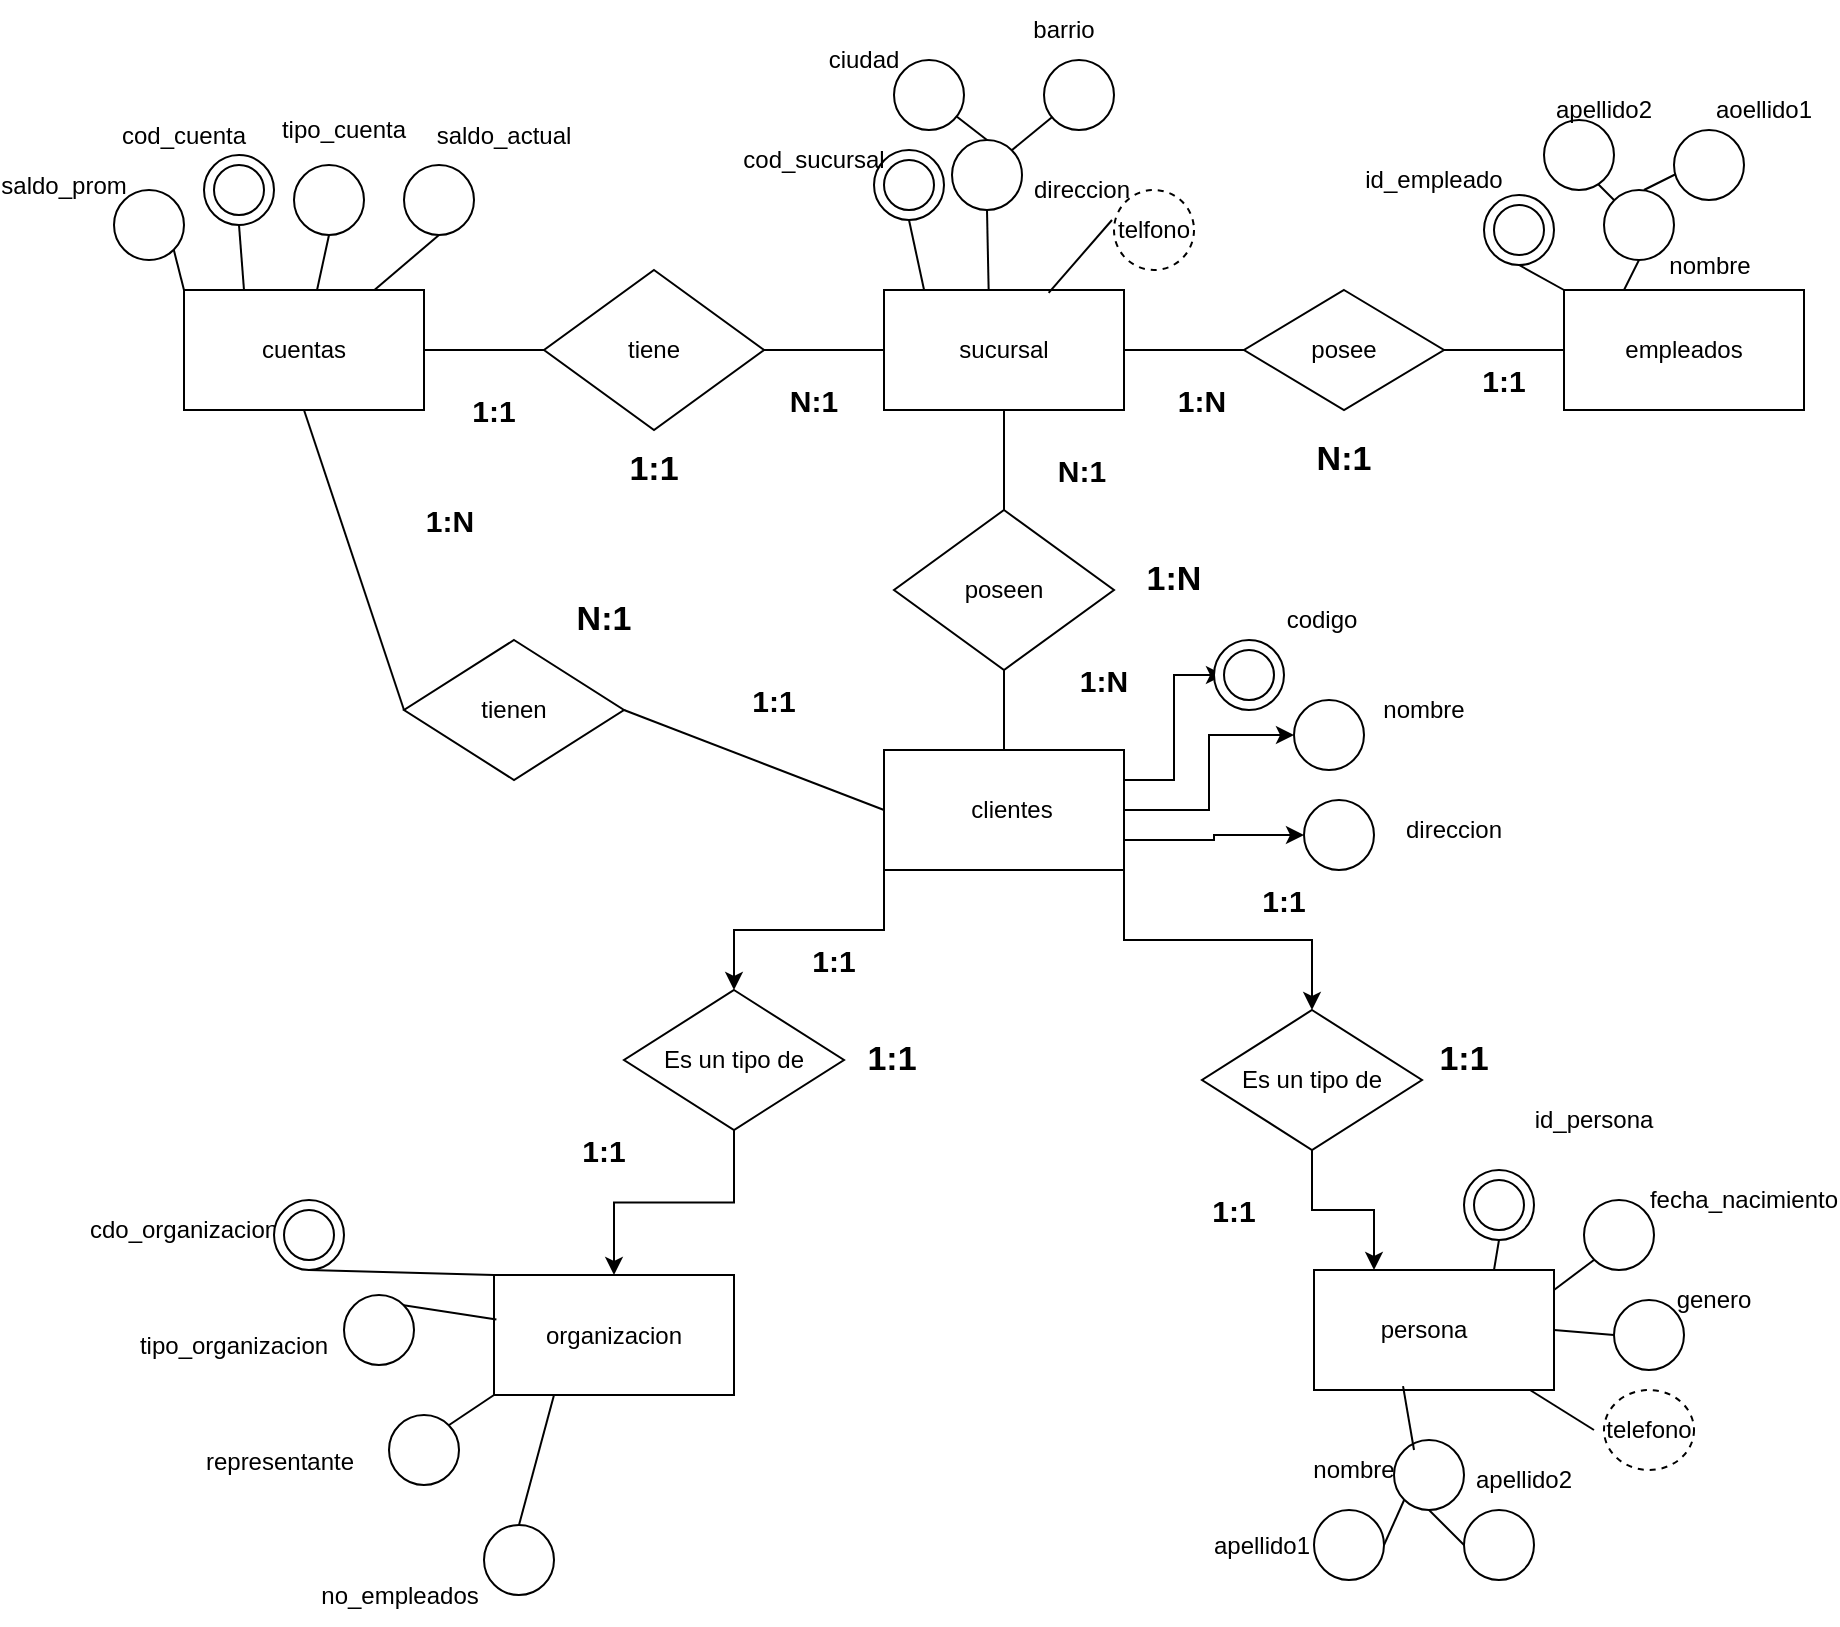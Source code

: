 <mxfile version="21.3.7" type="device">
  <diagram name="Página-1" id="NR1rZDB-7bf1Q54o397R">
    <mxGraphModel dx="1691" dy="516" grid="1" gridSize="10" guides="1" tooltips="1" connect="1" arrows="1" fold="1" page="1" pageScale="1" pageWidth="827" pageHeight="1169" math="0" shadow="0">
      <root>
        <mxCell id="0" />
        <mxCell id="1" parent="0" />
        <mxCell id="ePUKKIlos7CeBzxT_76X-1" value="" style="rounded=0;whiteSpace=wrap;html=1;" parent="1" vertex="1">
          <mxGeometry x="350" y="280" width="120" height="60" as="geometry" />
        </mxCell>
        <mxCell id="ePUKKIlos7CeBzxT_76X-2" value="sucursal" style="text;html=1;strokeColor=none;fillColor=none;align=center;verticalAlign=middle;whiteSpace=wrap;rounded=0;" parent="1" vertex="1">
          <mxGeometry x="380" y="295" width="60" height="30" as="geometry" />
        </mxCell>
        <mxCell id="ePUKKIlos7CeBzxT_76X-3" value="" style="endArrow=none;html=1;rounded=0;entryX=0;entryY=0.5;entryDx=0;entryDy=0;" parent="1" target="ePUKKIlos7CeBzxT_76X-1" edge="1">
          <mxGeometry width="50" height="50" relative="1" as="geometry">
            <mxPoint x="290" y="310" as="sourcePoint" />
            <mxPoint x="260" y="320" as="targetPoint" />
          </mxGeometry>
        </mxCell>
        <mxCell id="ePUKKIlos7CeBzxT_76X-4" value="" style="rhombus;whiteSpace=wrap;html=1;" parent="1" vertex="1">
          <mxGeometry x="180" y="270" width="110" height="80" as="geometry" />
        </mxCell>
        <mxCell id="ePUKKIlos7CeBzxT_76X-5" value="tiene" style="text;html=1;strokeColor=none;fillColor=none;align=center;verticalAlign=middle;whiteSpace=wrap;rounded=0;" parent="1" vertex="1">
          <mxGeometry x="205" y="295" width="60" height="30" as="geometry" />
        </mxCell>
        <mxCell id="ePUKKIlos7CeBzxT_76X-6" value="" style="rounded=0;whiteSpace=wrap;html=1;" parent="1" vertex="1">
          <mxGeometry y="280" width="120" height="60" as="geometry" />
        </mxCell>
        <mxCell id="ePUKKIlos7CeBzxT_76X-7" value="" style="endArrow=none;html=1;rounded=0;entryX=0;entryY=0.5;entryDx=0;entryDy=0;exitX=1;exitY=0.5;exitDx=0;exitDy=0;" parent="1" source="ePUKKIlos7CeBzxT_76X-6" target="ePUKKIlos7CeBzxT_76X-4" edge="1">
          <mxGeometry width="50" height="50" relative="1" as="geometry">
            <mxPoint x="100" y="390" as="sourcePoint" />
            <mxPoint x="150" y="340" as="targetPoint" />
          </mxGeometry>
        </mxCell>
        <mxCell id="ePUKKIlos7CeBzxT_76X-8" value="cuentas" style="text;html=1;strokeColor=none;fillColor=none;align=center;verticalAlign=middle;whiteSpace=wrap;rounded=0;" parent="1" vertex="1">
          <mxGeometry x="30" y="295" width="60" height="30" as="geometry" />
        </mxCell>
        <mxCell id="ePUKKIlos7CeBzxT_76X-9" value="" style="rhombus;whiteSpace=wrap;html=1;" parent="1" vertex="1">
          <mxGeometry x="355" y="390" width="110" height="80" as="geometry" />
        </mxCell>
        <mxCell id="ePUKKIlos7CeBzxT_76X-10" value="" style="endArrow=none;html=1;rounded=0;entryX=0.5;entryY=1;entryDx=0;entryDy=0;exitX=0.5;exitY=0;exitDx=0;exitDy=0;" parent="1" source="ePUKKIlos7CeBzxT_76X-9" target="ePUKKIlos7CeBzxT_76X-1" edge="1">
          <mxGeometry width="50" height="50" relative="1" as="geometry">
            <mxPoint x="340" y="390" as="sourcePoint" />
            <mxPoint x="390" y="340" as="targetPoint" />
          </mxGeometry>
        </mxCell>
        <mxCell id="ePUKKIlos7CeBzxT_76X-11" value="poseen" style="text;html=1;strokeColor=none;fillColor=none;align=center;verticalAlign=middle;whiteSpace=wrap;rounded=0;" parent="1" vertex="1">
          <mxGeometry x="380" y="415" width="60" height="30" as="geometry" />
        </mxCell>
        <mxCell id="EuYAEBxzVTuNkRSNkGho-7" style="edgeStyle=orthogonalEdgeStyle;rounded=0;orthogonalLoop=1;jettySize=auto;html=1;exitX=0;exitY=1;exitDx=0;exitDy=0;entryX=0.5;entryY=0;entryDx=0;entryDy=0;" parent="1" source="ePUKKIlos7CeBzxT_76X-12" target="EuYAEBxzVTuNkRSNkGho-5" edge="1">
          <mxGeometry relative="1" as="geometry" />
        </mxCell>
        <mxCell id="EuYAEBxzVTuNkRSNkGho-9" style="edgeStyle=orthogonalEdgeStyle;rounded=0;orthogonalLoop=1;jettySize=auto;html=1;exitX=1;exitY=1;exitDx=0;exitDy=0;entryX=0.5;entryY=0;entryDx=0;entryDy=0;" parent="1" source="ePUKKIlos7CeBzxT_76X-12" target="EuYAEBxzVTuNkRSNkGho-6" edge="1">
          <mxGeometry relative="1" as="geometry" />
        </mxCell>
        <mxCell id="SXNju1WcCi8cXojnjtUj-8" style="edgeStyle=orthogonalEdgeStyle;rounded=0;orthogonalLoop=1;jettySize=auto;html=1;exitX=1;exitY=0.25;exitDx=0;exitDy=0;entryX=0;entryY=0.5;entryDx=0;entryDy=0;" parent="1" source="ePUKKIlos7CeBzxT_76X-12" target="SXNju1WcCi8cXojnjtUj-2" edge="1">
          <mxGeometry relative="1" as="geometry" />
        </mxCell>
        <mxCell id="SXNju1WcCi8cXojnjtUj-9" style="edgeStyle=orthogonalEdgeStyle;rounded=0;orthogonalLoop=1;jettySize=auto;html=1;exitX=1;exitY=0.5;exitDx=0;exitDy=0;entryX=0;entryY=0.5;entryDx=0;entryDy=0;" parent="1" source="ePUKKIlos7CeBzxT_76X-12" target="SXNju1WcCi8cXojnjtUj-3" edge="1">
          <mxGeometry relative="1" as="geometry" />
        </mxCell>
        <mxCell id="SXNju1WcCi8cXojnjtUj-10" style="edgeStyle=orthogonalEdgeStyle;rounded=0;orthogonalLoop=1;jettySize=auto;html=1;exitX=1;exitY=0.75;exitDx=0;exitDy=0;entryX=0;entryY=0.5;entryDx=0;entryDy=0;" parent="1" source="ePUKKIlos7CeBzxT_76X-12" target="SXNju1WcCi8cXojnjtUj-4" edge="1">
          <mxGeometry relative="1" as="geometry" />
        </mxCell>
        <mxCell id="ePUKKIlos7CeBzxT_76X-12" value="" style="rounded=0;whiteSpace=wrap;html=1;" parent="1" vertex="1">
          <mxGeometry x="350" y="510" width="120" height="60" as="geometry" />
        </mxCell>
        <mxCell id="ePUKKIlos7CeBzxT_76X-13" value="" style="endArrow=none;html=1;rounded=0;entryX=0.5;entryY=1;entryDx=0;entryDy=0;exitX=0.5;exitY=0;exitDx=0;exitDy=0;" parent="1" source="ePUKKIlos7CeBzxT_76X-12" target="ePUKKIlos7CeBzxT_76X-9" edge="1">
          <mxGeometry width="50" height="50" relative="1" as="geometry">
            <mxPoint x="340" y="500" as="sourcePoint" />
            <mxPoint x="390" y="450" as="targetPoint" />
          </mxGeometry>
        </mxCell>
        <mxCell id="ePUKKIlos7CeBzxT_76X-14" value="clientes" style="text;html=1;strokeColor=none;fillColor=none;align=center;verticalAlign=middle;whiteSpace=wrap;rounded=0;" parent="1" vertex="1">
          <mxGeometry x="384" y="525" width="60" height="30" as="geometry" />
        </mxCell>
        <mxCell id="ePUKKIlos7CeBzxT_76X-19" value="" style="rounded=0;whiteSpace=wrap;html=1;" parent="1" vertex="1">
          <mxGeometry x="155" y="772.5" width="120" height="60" as="geometry" />
        </mxCell>
        <mxCell id="ePUKKIlos7CeBzxT_76X-20" value="organizacion" style="text;html=1;strokeColor=none;fillColor=none;align=center;verticalAlign=middle;whiteSpace=wrap;rounded=0;" parent="1" vertex="1">
          <mxGeometry x="185" y="787.5" width="60" height="30" as="geometry" />
        </mxCell>
        <mxCell id="ePUKKIlos7CeBzxT_76X-23" value="" style="rhombus;whiteSpace=wrap;html=1;" parent="1" vertex="1">
          <mxGeometry x="530" y="280" width="100" height="60" as="geometry" />
        </mxCell>
        <mxCell id="ePUKKIlos7CeBzxT_76X-24" value="" style="endArrow=none;html=1;rounded=0;entryX=0;entryY=0.5;entryDx=0;entryDy=0;exitX=1;exitY=0.5;exitDx=0;exitDy=0;" parent="1" source="ePUKKIlos7CeBzxT_76X-1" target="ePUKKIlos7CeBzxT_76X-23" edge="1">
          <mxGeometry width="50" height="50" relative="1" as="geometry">
            <mxPoint x="420" y="370" as="sourcePoint" />
            <mxPoint x="470" y="320" as="targetPoint" />
          </mxGeometry>
        </mxCell>
        <mxCell id="ePUKKIlos7CeBzxT_76X-25" value="posee" style="text;html=1;strokeColor=none;fillColor=none;align=center;verticalAlign=middle;whiteSpace=wrap;rounded=0;" parent="1" vertex="1">
          <mxGeometry x="550" y="295" width="60" height="30" as="geometry" />
        </mxCell>
        <mxCell id="ePUKKIlos7CeBzxT_76X-26" value="" style="rounded=0;whiteSpace=wrap;html=1;" parent="1" vertex="1">
          <mxGeometry x="690" y="280" width="120" height="60" as="geometry" />
        </mxCell>
        <mxCell id="ePUKKIlos7CeBzxT_76X-27" value="" style="endArrow=none;html=1;rounded=0;entryX=0;entryY=0.5;entryDx=0;entryDy=0;exitX=1;exitY=0.5;exitDx=0;exitDy=0;" parent="1" source="ePUKKIlos7CeBzxT_76X-23" target="ePUKKIlos7CeBzxT_76X-26" edge="1">
          <mxGeometry width="50" height="50" relative="1" as="geometry">
            <mxPoint x="610" y="360" as="sourcePoint" />
            <mxPoint x="660" y="310" as="targetPoint" />
          </mxGeometry>
        </mxCell>
        <mxCell id="ePUKKIlos7CeBzxT_76X-28" value="empleados" style="text;html=1;strokeColor=none;fillColor=none;align=center;verticalAlign=middle;whiteSpace=wrap;rounded=0;" parent="1" vertex="1">
          <mxGeometry x="720" y="295" width="60" height="30" as="geometry" />
        </mxCell>
        <mxCell id="ePUKKIlos7CeBzxT_76X-29" value="" style="ellipse;whiteSpace=wrap;html=1;aspect=fixed;" parent="1" vertex="1">
          <mxGeometry x="345" y="210" width="35" height="35" as="geometry" />
        </mxCell>
        <mxCell id="ePUKKIlos7CeBzxT_76X-30" value="" style="ellipse;whiteSpace=wrap;html=1;aspect=fixed;" parent="1" vertex="1">
          <mxGeometry x="350" y="215" width="25" height="25" as="geometry" />
        </mxCell>
        <mxCell id="ePUKKIlos7CeBzxT_76X-31" value="" style="endArrow=none;html=1;rounded=0;entryX=0.5;entryY=1;entryDx=0;entryDy=0;exitX=0.167;exitY=0;exitDx=0;exitDy=0;exitPerimeter=0;" parent="1" source="ePUKKIlos7CeBzxT_76X-1" target="ePUKKIlos7CeBzxT_76X-29" edge="1">
          <mxGeometry width="50" height="50" relative="1" as="geometry">
            <mxPoint x="350" y="310" as="sourcePoint" />
            <mxPoint x="400" y="260" as="targetPoint" />
          </mxGeometry>
        </mxCell>
        <mxCell id="ePUKKIlos7CeBzxT_76X-34" value="cod_sucursal" style="text;html=1;strokeColor=none;fillColor=none;align=center;verticalAlign=middle;whiteSpace=wrap;rounded=0;" parent="1" vertex="1">
          <mxGeometry x="285" y="200" width="60" height="30" as="geometry" />
        </mxCell>
        <mxCell id="ePUKKIlos7CeBzxT_76X-39" value="" style="rounded=0;whiteSpace=wrap;html=1;" parent="1" vertex="1">
          <mxGeometry x="565" y="770" width="120" height="60" as="geometry" />
        </mxCell>
        <mxCell id="ePUKKIlos7CeBzxT_76X-42" value="persona" style="text;html=1;strokeColor=none;fillColor=none;align=center;verticalAlign=middle;whiteSpace=wrap;rounded=0;" parent="1" vertex="1">
          <mxGeometry x="590" y="785" width="60" height="30" as="geometry" />
        </mxCell>
        <mxCell id="ePUKKIlos7CeBzxT_76X-43" value="" style="rhombus;whiteSpace=wrap;html=1;" parent="1" vertex="1">
          <mxGeometry x="110" y="455" width="110" height="70" as="geometry" />
        </mxCell>
        <mxCell id="ePUKKIlos7CeBzxT_76X-44" value="" style="endArrow=none;html=1;rounded=0;entryX=0;entryY=0.5;entryDx=0;entryDy=0;exitX=1;exitY=0.5;exitDx=0;exitDy=0;" parent="1" source="ePUKKIlos7CeBzxT_76X-43" target="ePUKKIlos7CeBzxT_76X-12" edge="1">
          <mxGeometry width="50" height="50" relative="1" as="geometry">
            <mxPoint x="240" y="590" as="sourcePoint" />
            <mxPoint x="290" y="540" as="targetPoint" />
          </mxGeometry>
        </mxCell>
        <mxCell id="ePUKKIlos7CeBzxT_76X-45" value="" style="endArrow=none;html=1;rounded=0;entryX=0.5;entryY=1;entryDx=0;entryDy=0;exitX=0;exitY=0.5;exitDx=0;exitDy=0;" parent="1" source="ePUKKIlos7CeBzxT_76X-43" target="ePUKKIlos7CeBzxT_76X-6" edge="1">
          <mxGeometry width="50" height="50" relative="1" as="geometry">
            <mxPoint x="20" y="450" as="sourcePoint" />
            <mxPoint x="70" y="400" as="targetPoint" />
          </mxGeometry>
        </mxCell>
        <mxCell id="ePUKKIlos7CeBzxT_76X-46" value="tienen" style="text;html=1;strokeColor=none;fillColor=none;align=center;verticalAlign=middle;whiteSpace=wrap;rounded=0;" parent="1" vertex="1">
          <mxGeometry x="135" y="475" width="60" height="30" as="geometry" />
        </mxCell>
        <mxCell id="ePUKKIlos7CeBzxT_76X-50" value="" style="ellipse;whiteSpace=wrap;html=1;aspect=fixed;" parent="1" vertex="1">
          <mxGeometry x="384" y="205" width="35" height="35" as="geometry" />
        </mxCell>
        <mxCell id="E7y9Kq0oSd6bVll30G5T-1" value="direccion" style="text;html=1;strokeColor=none;fillColor=none;align=center;verticalAlign=middle;whiteSpace=wrap;rounded=0;" parent="1" vertex="1">
          <mxGeometry x="419" y="215" width="60" height="30" as="geometry" />
        </mxCell>
        <mxCell id="E7y9Kq0oSd6bVll30G5T-2" value="" style="endArrow=none;html=1;rounded=0;entryX=0.5;entryY=1;entryDx=0;entryDy=0;exitX=0.436;exitY=-0.004;exitDx=0;exitDy=0;exitPerimeter=0;" parent="1" source="ePUKKIlos7CeBzxT_76X-1" target="ePUKKIlos7CeBzxT_76X-50" edge="1">
          <mxGeometry width="50" height="50" relative="1" as="geometry">
            <mxPoint x="320" y="340" as="sourcePoint" />
            <mxPoint x="370" y="290" as="targetPoint" />
          </mxGeometry>
        </mxCell>
        <mxCell id="E7y9Kq0oSd6bVll30G5T-3" value="" style="endArrow=none;html=1;rounded=0;exitX=1;exitY=0;exitDx=0;exitDy=0;" parent="1" source="E7y9Kq0oSd6bVll30G5T-8" edge="1">
          <mxGeometry width="50" height="50" relative="1" as="geometry">
            <mxPoint x="440" y="200" as="sourcePoint" />
            <mxPoint x="450" y="180" as="targetPoint" />
          </mxGeometry>
        </mxCell>
        <mxCell id="E7y9Kq0oSd6bVll30G5T-5" value="" style="endArrow=none;html=1;rounded=0;entryX=0.5;entryY=0;entryDx=0;entryDy=0;" parent="1" source="E7y9Kq0oSd6bVll30G5T-7" target="ePUKKIlos7CeBzxT_76X-50" edge="1">
          <mxGeometry width="50" height="50" relative="1" as="geometry">
            <mxPoint x="370" y="180" as="sourcePoint" />
            <mxPoint x="340" y="50" as="targetPoint" />
          </mxGeometry>
        </mxCell>
        <mxCell id="E7y9Kq0oSd6bVll30G5T-9" value="" style="endArrow=none;html=1;rounded=0;exitX=1;exitY=0;exitDx=0;exitDy=0;" parent="1" source="ePUKKIlos7CeBzxT_76X-50" target="E7y9Kq0oSd6bVll30G5T-8" edge="1">
          <mxGeometry width="50" height="50" relative="1" as="geometry">
            <mxPoint x="414" y="210" as="sourcePoint" />
            <mxPoint x="450" y="180" as="targetPoint" />
          </mxGeometry>
        </mxCell>
        <mxCell id="E7y9Kq0oSd6bVll30G5T-8" value="" style="ellipse;whiteSpace=wrap;html=1;aspect=fixed;" parent="1" vertex="1">
          <mxGeometry x="430" y="165" width="35" height="35" as="geometry" />
        </mxCell>
        <mxCell id="E7y9Kq0oSd6bVll30G5T-11" value="" style="endArrow=none;html=1;rounded=0;entryX=0.5;entryY=0;entryDx=0;entryDy=0;" parent="1" target="E7y9Kq0oSd6bVll30G5T-7" edge="1">
          <mxGeometry width="50" height="50" relative="1" as="geometry">
            <mxPoint x="370" y="180" as="sourcePoint" />
            <mxPoint x="402" y="205" as="targetPoint" />
          </mxGeometry>
        </mxCell>
        <mxCell id="E7y9Kq0oSd6bVll30G5T-7" value="" style="ellipse;whiteSpace=wrap;html=1;aspect=fixed;direction=south;" parent="1" vertex="1">
          <mxGeometry x="355" y="165" width="35" height="35" as="geometry" />
        </mxCell>
        <mxCell id="E7y9Kq0oSd6bVll30G5T-12" value="ciudad" style="text;html=1;strokeColor=none;fillColor=none;align=center;verticalAlign=middle;whiteSpace=wrap;rounded=0;" parent="1" vertex="1">
          <mxGeometry x="310" y="150" width="60" height="30" as="geometry" />
        </mxCell>
        <mxCell id="E7y9Kq0oSd6bVll30G5T-13" value="barrio" style="text;html=1;strokeColor=none;fillColor=none;align=center;verticalAlign=middle;whiteSpace=wrap;rounded=0;" parent="1" vertex="1">
          <mxGeometry x="410" y="135" width="60" height="30" as="geometry" />
        </mxCell>
        <mxCell id="E7y9Kq0oSd6bVll30G5T-14" value="telfono" style="ellipse;whiteSpace=wrap;html=1;align=center;dashed=1;" parent="1" vertex="1">
          <mxGeometry x="465" y="230" width="40" height="40" as="geometry" />
        </mxCell>
        <mxCell id="E7y9Kq0oSd6bVll30G5T-15" value="" style="endArrow=none;html=1;rounded=0;entryX=0.75;entryY=1;entryDx=0;entryDy=0;exitX=0.686;exitY=0.024;exitDx=0;exitDy=0;exitPerimeter=0;" parent="1" source="ePUKKIlos7CeBzxT_76X-1" target="E7y9Kq0oSd6bVll30G5T-1" edge="1">
          <mxGeometry width="50" height="50" relative="1" as="geometry">
            <mxPoint x="390" y="300" as="sourcePoint" />
            <mxPoint x="440" y="250" as="targetPoint" />
          </mxGeometry>
        </mxCell>
        <mxCell id="E7y9Kq0oSd6bVll30G5T-16" value="" style="ellipse;whiteSpace=wrap;html=1;aspect=fixed;" parent="1" vertex="1">
          <mxGeometry x="10" y="212.5" width="35" height="35" as="geometry" />
        </mxCell>
        <mxCell id="E7y9Kq0oSd6bVll30G5T-17" value="" style="endArrow=none;html=1;rounded=0;entryX=0.5;entryY=1;entryDx=0;entryDy=0;exitX=0.25;exitY=0;exitDx=0;exitDy=0;" parent="1" source="ePUKKIlos7CeBzxT_76X-6" target="E7y9Kq0oSd6bVll30G5T-16" edge="1">
          <mxGeometry width="50" height="50" relative="1" as="geometry">
            <mxPoint x="-20" y="290" as="sourcePoint" />
            <mxPoint x="30" y="240" as="targetPoint" />
          </mxGeometry>
        </mxCell>
        <mxCell id="E7y9Kq0oSd6bVll30G5T-18" value="cod_cuenta" style="text;html=1;strokeColor=none;fillColor=none;align=center;verticalAlign=middle;whiteSpace=wrap;rounded=0;" parent="1" vertex="1">
          <mxGeometry x="-30" y="187.5" width="60" height="30" as="geometry" />
        </mxCell>
        <mxCell id="E7y9Kq0oSd6bVll30G5T-19" value="" style="ellipse;whiteSpace=wrap;html=1;aspect=fixed;" parent="1" vertex="1">
          <mxGeometry x="15" y="217.5" width="25" height="25" as="geometry" />
        </mxCell>
        <mxCell id="E7y9Kq0oSd6bVll30G5T-20" value="" style="ellipse;whiteSpace=wrap;html=1;aspect=fixed;" parent="1" vertex="1">
          <mxGeometry x="55" y="217.5" width="35" height="35" as="geometry" />
        </mxCell>
        <mxCell id="E7y9Kq0oSd6bVll30G5T-21" value="tipo_cuenta" style="text;html=1;strokeColor=none;fillColor=none;align=center;verticalAlign=middle;whiteSpace=wrap;rounded=0;" parent="1" vertex="1">
          <mxGeometry x="50" y="185" width="60" height="30" as="geometry" />
        </mxCell>
        <mxCell id="E7y9Kq0oSd6bVll30G5T-22" value="" style="endArrow=none;html=1;rounded=0;entryX=0.5;entryY=1;entryDx=0;entryDy=0;" parent="1" source="ePUKKIlos7CeBzxT_76X-6" target="E7y9Kq0oSd6bVll30G5T-20" edge="1">
          <mxGeometry width="50" height="50" relative="1" as="geometry">
            <mxPoint x="20" y="310" as="sourcePoint" />
            <mxPoint x="70" y="260" as="targetPoint" />
          </mxGeometry>
        </mxCell>
        <mxCell id="E7y9Kq0oSd6bVll30G5T-23" value="" style="ellipse;whiteSpace=wrap;html=1;aspect=fixed;" parent="1" vertex="1">
          <mxGeometry x="110" y="217.5" width="35" height="35" as="geometry" />
        </mxCell>
        <mxCell id="E7y9Kq0oSd6bVll30G5T-24" value="" style="endArrow=none;html=1;rounded=0;entryX=0.5;entryY=1;entryDx=0;entryDy=0;" parent="1" source="ePUKKIlos7CeBzxT_76X-6" target="E7y9Kq0oSd6bVll30G5T-23" edge="1">
          <mxGeometry width="50" height="50" relative="1" as="geometry">
            <mxPoint x="100" y="310" as="sourcePoint" />
            <mxPoint x="150" y="260" as="targetPoint" />
          </mxGeometry>
        </mxCell>
        <mxCell id="E7y9Kq0oSd6bVll30G5T-25" value="saldo_actual" style="text;html=1;strokeColor=none;fillColor=none;align=center;verticalAlign=middle;whiteSpace=wrap;rounded=0;" parent="1" vertex="1">
          <mxGeometry x="130" y="188" width="60" height="30" as="geometry" />
        </mxCell>
        <mxCell id="E7y9Kq0oSd6bVll30G5T-26" value="" style="ellipse;whiteSpace=wrap;html=1;aspect=fixed;" parent="1" vertex="1">
          <mxGeometry x="-35" y="230" width="35" height="35" as="geometry" />
        </mxCell>
        <mxCell id="E7y9Kq0oSd6bVll30G5T-27" value="" style="endArrow=none;html=1;rounded=0;entryX=0;entryY=0;entryDx=0;entryDy=0;exitX=1;exitY=1;exitDx=0;exitDy=0;" parent="1" source="E7y9Kq0oSd6bVll30G5T-26" target="ePUKKIlos7CeBzxT_76X-6" edge="1">
          <mxGeometry width="50" height="50" relative="1" as="geometry">
            <mxPoint x="-120" y="360" as="sourcePoint" />
            <mxPoint x="-70" y="310" as="targetPoint" />
          </mxGeometry>
        </mxCell>
        <mxCell id="E7y9Kq0oSd6bVll30G5T-28" value="saldo_prom" style="text;html=1;strokeColor=none;fillColor=none;align=center;verticalAlign=middle;whiteSpace=wrap;rounded=0;" parent="1" vertex="1">
          <mxGeometry x="-90" y="212.5" width="60" height="30" as="geometry" />
        </mxCell>
        <mxCell id="E7y9Kq0oSd6bVll30G5T-29" value="id_empleado" style="text;html=1;strokeColor=none;fillColor=none;align=center;verticalAlign=middle;whiteSpace=wrap;rounded=0;" parent="1" vertex="1">
          <mxGeometry x="595" y="210" width="60" height="30" as="geometry" />
        </mxCell>
        <mxCell id="E7y9Kq0oSd6bVll30G5T-30" value="" style="ellipse;whiteSpace=wrap;html=1;aspect=fixed;" parent="1" vertex="1">
          <mxGeometry x="650" y="232.5" width="35" height="35" as="geometry" />
        </mxCell>
        <mxCell id="E7y9Kq0oSd6bVll30G5T-31" value="" style="ellipse;whiteSpace=wrap;html=1;aspect=fixed;" parent="1" vertex="1">
          <mxGeometry x="655" y="237.5" width="25" height="25" as="geometry" />
        </mxCell>
        <mxCell id="E7y9Kq0oSd6bVll30G5T-32" value="" style="endArrow=none;html=1;rounded=0;entryX=0;entryY=0;entryDx=0;entryDy=0;exitX=0.5;exitY=1;exitDx=0;exitDy=0;" parent="1" source="E7y9Kq0oSd6bVll30G5T-30" target="ePUKKIlos7CeBzxT_76X-26" edge="1">
          <mxGeometry width="50" height="50" relative="1" as="geometry">
            <mxPoint x="640" y="310" as="sourcePoint" />
            <mxPoint x="690" y="260" as="targetPoint" />
          </mxGeometry>
        </mxCell>
        <mxCell id="8h8vjsl5yVYhiuLfk17U-2" value="" style="ellipse;whiteSpace=wrap;html=1;aspect=fixed;" parent="1" vertex="1">
          <mxGeometry x="710" y="230" width="35" height="35" as="geometry" />
        </mxCell>
        <mxCell id="8h8vjsl5yVYhiuLfk17U-3" value="" style="endArrow=none;html=1;rounded=0;entryX=0.5;entryY=1;entryDx=0;entryDy=0;exitX=0.25;exitY=0;exitDx=0;exitDy=0;" parent="1" source="ePUKKIlos7CeBzxT_76X-26" target="8h8vjsl5yVYhiuLfk17U-2" edge="1">
          <mxGeometry width="50" height="50" relative="1" as="geometry">
            <mxPoint x="670" y="320" as="sourcePoint" />
            <mxPoint x="720" y="270" as="targetPoint" />
          </mxGeometry>
        </mxCell>
        <mxCell id="8h8vjsl5yVYhiuLfk17U-4" value="" style="endArrow=none;html=1;rounded=0;exitX=0.571;exitY=0;exitDx=0;exitDy=0;exitPerimeter=0;" parent="1" source="8h8vjsl5yVYhiuLfk17U-2" edge="1">
          <mxGeometry width="50" height="50" relative="1" as="geometry">
            <mxPoint x="770" y="210" as="sourcePoint" />
            <mxPoint x="750" y="220" as="targetPoint" />
          </mxGeometry>
        </mxCell>
        <mxCell id="8h8vjsl5yVYhiuLfk17U-5" value="" style="endArrow=none;html=1;rounded=0;entryX=0;entryY=0;entryDx=0;entryDy=0;" parent="1" target="8h8vjsl5yVYhiuLfk17U-2" edge="1">
          <mxGeometry width="50" height="50" relative="1" as="geometry">
            <mxPoint x="700" y="220" as="sourcePoint" />
            <mxPoint x="690" y="160" as="targetPoint" />
          </mxGeometry>
        </mxCell>
        <mxCell id="8h8vjsl5yVYhiuLfk17U-6" value="" style="ellipse;whiteSpace=wrap;html=1;aspect=fixed;" parent="1" vertex="1">
          <mxGeometry x="745" y="200" width="35" height="35" as="geometry" />
        </mxCell>
        <mxCell id="8h8vjsl5yVYhiuLfk17U-7" value="" style="ellipse;whiteSpace=wrap;html=1;aspect=fixed;" parent="1" vertex="1">
          <mxGeometry x="680" y="195" width="35" height="35" as="geometry" />
        </mxCell>
        <mxCell id="8h8vjsl5yVYhiuLfk17U-8" value="nombre" style="text;html=1;strokeColor=none;fillColor=none;align=center;verticalAlign=middle;whiteSpace=wrap;rounded=0;" parent="1" vertex="1">
          <mxGeometry x="733" y="253" width="60" height="30" as="geometry" />
        </mxCell>
        <mxCell id="8h8vjsl5yVYhiuLfk17U-9" value="apellido2" style="text;html=1;strokeColor=none;fillColor=none;align=center;verticalAlign=middle;whiteSpace=wrap;rounded=0;" parent="1" vertex="1">
          <mxGeometry x="680" y="175" width="60" height="30" as="geometry" />
        </mxCell>
        <mxCell id="8h8vjsl5yVYhiuLfk17U-10" value="aoellido1" style="text;html=1;strokeColor=none;fillColor=none;align=center;verticalAlign=middle;whiteSpace=wrap;rounded=0;" parent="1" vertex="1">
          <mxGeometry x="760" y="175" width="60" height="30" as="geometry" />
        </mxCell>
        <mxCell id="3w2hH7R2WR6QOJVjM8nv-1" value="id_persona" style="text;html=1;strokeColor=none;fillColor=none;align=center;verticalAlign=middle;whiteSpace=wrap;rounded=0;" parent="1" vertex="1">
          <mxGeometry x="675" y="680" width="60" height="30" as="geometry" />
        </mxCell>
        <mxCell id="3w2hH7R2WR6QOJVjM8nv-2" value="fecha_nacimiento" style="text;html=1;strokeColor=none;fillColor=none;align=center;verticalAlign=middle;whiteSpace=wrap;rounded=0;" parent="1" vertex="1">
          <mxGeometry x="750" y="720" width="60" height="30" as="geometry" />
        </mxCell>
        <mxCell id="3w2hH7R2WR6QOJVjM8nv-3" value="genero" style="text;html=1;strokeColor=none;fillColor=none;align=center;verticalAlign=middle;whiteSpace=wrap;rounded=0;" parent="1" vertex="1">
          <mxGeometry x="735" y="770" width="60" height="30" as="geometry" />
        </mxCell>
        <mxCell id="3w2hH7R2WR6QOJVjM8nv-4" value="" style="ellipse;whiteSpace=wrap;html=1;aspect=fixed;" parent="1" vertex="1">
          <mxGeometry x="640" y="720" width="35" height="35" as="geometry" />
        </mxCell>
        <mxCell id="3w2hH7R2WR6QOJVjM8nv-6" value="" style="endArrow=none;html=1;rounded=0;entryX=0.5;entryY=1;entryDx=0;entryDy=0;exitX=0.75;exitY=0;exitDx=0;exitDy=0;" parent="1" source="ePUKKIlos7CeBzxT_76X-39" target="3w2hH7R2WR6QOJVjM8nv-4" edge="1">
          <mxGeometry width="50" height="50" relative="1" as="geometry">
            <mxPoint x="595" y="800" as="sourcePoint" />
            <mxPoint x="645" y="750" as="targetPoint" />
          </mxGeometry>
        </mxCell>
        <mxCell id="3w2hH7R2WR6QOJVjM8nv-7" value="" style="ellipse;whiteSpace=wrap;html=1;aspect=fixed;" parent="1" vertex="1">
          <mxGeometry x="645" y="725" width="25" height="25" as="geometry" />
        </mxCell>
        <mxCell id="3w2hH7R2WR6QOJVjM8nv-8" value="" style="ellipse;whiteSpace=wrap;html=1;aspect=fixed;" parent="1" vertex="1">
          <mxGeometry x="700" y="735" width="35" height="35" as="geometry" />
        </mxCell>
        <mxCell id="3w2hH7R2WR6QOJVjM8nv-9" value="" style="endArrow=none;html=1;rounded=0;entryX=0;entryY=1;entryDx=0;entryDy=0;" parent="1" target="3w2hH7R2WR6QOJVjM8nv-8" edge="1">
          <mxGeometry width="50" height="50" relative="1" as="geometry">
            <mxPoint x="685" y="780" as="sourcePoint" />
            <mxPoint x="665" y="780" as="targetPoint" />
          </mxGeometry>
        </mxCell>
        <mxCell id="3w2hH7R2WR6QOJVjM8nv-10" value="" style="ellipse;whiteSpace=wrap;html=1;aspect=fixed;" parent="1" vertex="1">
          <mxGeometry x="715" y="785" width="35" height="35" as="geometry" />
        </mxCell>
        <mxCell id="3w2hH7R2WR6QOJVjM8nv-11" value="" style="endArrow=none;html=1;rounded=0;entryX=0;entryY=0.5;entryDx=0;entryDy=0;exitX=1;exitY=0.5;exitDx=0;exitDy=0;" parent="1" source="ePUKKIlos7CeBzxT_76X-39" target="3w2hH7R2WR6QOJVjM8nv-10" edge="1">
          <mxGeometry width="50" height="50" relative="1" as="geometry">
            <mxPoint x="655" y="860" as="sourcePoint" />
            <mxPoint x="705" y="810" as="targetPoint" />
          </mxGeometry>
        </mxCell>
        <mxCell id="3w2hH7R2WR6QOJVjM8nv-12" value="cdo_organizacion" style="text;html=1;strokeColor=none;fillColor=none;align=center;verticalAlign=middle;whiteSpace=wrap;rounded=0;" parent="1" vertex="1">
          <mxGeometry x="-30" y="735" width="60" height="30" as="geometry" />
        </mxCell>
        <mxCell id="3w2hH7R2WR6QOJVjM8nv-13" value="" style="ellipse;whiteSpace=wrap;html=1;aspect=fixed;" parent="1" vertex="1">
          <mxGeometry x="45" y="735" width="35" height="35" as="geometry" />
        </mxCell>
        <mxCell id="3w2hH7R2WR6QOJVjM8nv-14" value="" style="ellipse;whiteSpace=wrap;html=1;aspect=fixed;" parent="1" vertex="1">
          <mxGeometry x="50" y="740" width="25" height="25" as="geometry" />
        </mxCell>
        <mxCell id="3w2hH7R2WR6QOJVjM8nv-15" value="" style="endArrow=none;html=1;rounded=0;entryX=0;entryY=0;entryDx=0;entryDy=0;exitX=0.5;exitY=1;exitDx=0;exitDy=0;" parent="1" source="3w2hH7R2WR6QOJVjM8nv-13" target="ePUKKIlos7CeBzxT_76X-19" edge="1">
          <mxGeometry width="50" height="50" relative="1" as="geometry">
            <mxPoint x="100" y="807.5" as="sourcePoint" />
            <mxPoint x="150" y="757.5" as="targetPoint" />
          </mxGeometry>
        </mxCell>
        <mxCell id="3w2hH7R2WR6QOJVjM8nv-16" value="" style="ellipse;whiteSpace=wrap;html=1;aspect=fixed;" parent="1" vertex="1">
          <mxGeometry x="80" y="782.5" width="35" height="35" as="geometry" />
        </mxCell>
        <mxCell id="3w2hH7R2WR6QOJVjM8nv-17" value="tipo_organizacion" style="text;html=1;strokeColor=none;fillColor=none;align=center;verticalAlign=middle;whiteSpace=wrap;rounded=0;" parent="1" vertex="1">
          <mxGeometry x="-5" y="792.5" width="60" height="30" as="geometry" />
        </mxCell>
        <mxCell id="3w2hH7R2WR6QOJVjM8nv-18" value="" style="endArrow=none;html=1;rounded=0;entryX=0.01;entryY=0.371;entryDx=0;entryDy=0;entryPerimeter=0;exitX=1;exitY=0;exitDx=0;exitDy=0;" parent="1" source="3w2hH7R2WR6QOJVjM8nv-16" target="ePUKKIlos7CeBzxT_76X-19" edge="1">
          <mxGeometry width="50" height="50" relative="1" as="geometry">
            <mxPoint x="110" y="847.5" as="sourcePoint" />
            <mxPoint x="160" y="797.5" as="targetPoint" />
          </mxGeometry>
        </mxCell>
        <mxCell id="3w2hH7R2WR6QOJVjM8nv-19" value="" style="ellipse;whiteSpace=wrap;html=1;aspect=fixed;" parent="1" vertex="1">
          <mxGeometry x="102.5" y="842.5" width="35" height="35" as="geometry" />
        </mxCell>
        <mxCell id="3w2hH7R2WR6QOJVjM8nv-20" value="" style="endArrow=none;html=1;rounded=0;entryX=0;entryY=1;entryDx=0;entryDy=0;exitX=1;exitY=0;exitDx=0;exitDy=0;" parent="1" source="3w2hH7R2WR6QOJVjM8nv-19" target="ePUKKIlos7CeBzxT_76X-19" edge="1">
          <mxGeometry width="50" height="50" relative="1" as="geometry">
            <mxPoint x="130" y="877.5" as="sourcePoint" />
            <mxPoint x="180" y="827.5" as="targetPoint" />
          </mxGeometry>
        </mxCell>
        <mxCell id="3w2hH7R2WR6QOJVjM8nv-21" value="representante" style="text;html=1;strokeColor=none;fillColor=none;align=center;verticalAlign=middle;whiteSpace=wrap;rounded=0;" parent="1" vertex="1">
          <mxGeometry x="17.5" y="850.5" width="60" height="30" as="geometry" />
        </mxCell>
        <mxCell id="3w2hH7R2WR6QOJVjM8nv-22" value="" style="ellipse;whiteSpace=wrap;html=1;aspect=fixed;" parent="1" vertex="1">
          <mxGeometry x="150" y="897.5" width="35" height="35" as="geometry" />
        </mxCell>
        <mxCell id="3w2hH7R2WR6QOJVjM8nv-23" value="" style="endArrow=none;html=1;rounded=0;entryX=0.25;entryY=1;entryDx=0;entryDy=0;exitX=0.5;exitY=0;exitDx=0;exitDy=0;" parent="1" source="3w2hH7R2WR6QOJVjM8nv-22" target="ePUKKIlos7CeBzxT_76X-19" edge="1">
          <mxGeometry width="50" height="50" relative="1" as="geometry">
            <mxPoint x="150" y="857.5" as="sourcePoint" />
            <mxPoint x="200" y="807.5" as="targetPoint" />
          </mxGeometry>
        </mxCell>
        <mxCell id="3w2hH7R2WR6QOJVjM8nv-24" value="no_empleados" style="text;html=1;strokeColor=none;fillColor=none;align=center;verticalAlign=middle;whiteSpace=wrap;rounded=0;" parent="1" vertex="1">
          <mxGeometry x="77.5" y="917.5" width="60" height="30" as="geometry" />
        </mxCell>
        <mxCell id="3w2hH7R2WR6QOJVjM8nv-25" value="telefono" style="ellipse;whiteSpace=wrap;html=1;align=center;dashed=1;" parent="1" vertex="1">
          <mxGeometry x="710" y="830" width="45" height="40" as="geometry" />
        </mxCell>
        <mxCell id="3w2hH7R2WR6QOJVjM8nv-26" value="" style="endArrow=none;html=1;rounded=0;" parent="1" source="ePUKKIlos7CeBzxT_76X-39" edge="1">
          <mxGeometry width="50" height="50" relative="1" as="geometry">
            <mxPoint x="615" y="910" as="sourcePoint" />
            <mxPoint x="705" y="850" as="targetPoint" />
          </mxGeometry>
        </mxCell>
        <mxCell id="3w2hH7R2WR6QOJVjM8nv-27" value="" style="ellipse;whiteSpace=wrap;html=1;aspect=fixed;" parent="1" vertex="1">
          <mxGeometry x="605" y="855" width="35" height="35" as="geometry" />
        </mxCell>
        <mxCell id="3w2hH7R2WR6QOJVjM8nv-28" value="" style="ellipse;whiteSpace=wrap;html=1;aspect=fixed;" parent="1" vertex="1">
          <mxGeometry x="565" y="890" width="35" height="35" as="geometry" />
        </mxCell>
        <mxCell id="3w2hH7R2WR6QOJVjM8nv-29" value="" style="ellipse;whiteSpace=wrap;html=1;aspect=fixed;" parent="1" vertex="1">
          <mxGeometry x="640" y="890" width="35" height="35" as="geometry" />
        </mxCell>
        <mxCell id="3w2hH7R2WR6QOJVjM8nv-31" value="" style="endArrow=none;html=1;rounded=0;entryX=0.371;entryY=0.968;entryDx=0;entryDy=0;entryPerimeter=0;exitX=0.286;exitY=0.143;exitDx=0;exitDy=0;exitPerimeter=0;" parent="1" source="3w2hH7R2WR6QOJVjM8nv-27" target="ePUKKIlos7CeBzxT_76X-39" edge="1">
          <mxGeometry width="50" height="50" relative="1" as="geometry">
            <mxPoint x="615" y="850" as="sourcePoint" />
            <mxPoint x="535" y="840" as="targetPoint" />
          </mxGeometry>
        </mxCell>
        <mxCell id="3w2hH7R2WR6QOJVjM8nv-32" value="" style="endArrow=none;html=1;rounded=0;entryX=0;entryY=1;entryDx=0;entryDy=0;exitX=1;exitY=0.5;exitDx=0;exitDy=0;" parent="1" source="3w2hH7R2WR6QOJVjM8nv-28" target="3w2hH7R2WR6QOJVjM8nv-27" edge="1">
          <mxGeometry width="50" height="50" relative="1" as="geometry">
            <mxPoint x="475" y="930" as="sourcePoint" />
            <mxPoint x="525" y="880" as="targetPoint" />
          </mxGeometry>
        </mxCell>
        <mxCell id="3w2hH7R2WR6QOJVjM8nv-33" value="" style="endArrow=none;html=1;rounded=0;entryX=0.5;entryY=1;entryDx=0;entryDy=0;exitX=0;exitY=0.5;exitDx=0;exitDy=0;" parent="1" source="3w2hH7R2WR6QOJVjM8nv-29" target="3w2hH7R2WR6QOJVjM8nv-27" edge="1">
          <mxGeometry width="50" height="50" relative="1" as="geometry">
            <mxPoint x="545" y="990" as="sourcePoint" />
            <mxPoint x="595" y="940" as="targetPoint" />
          </mxGeometry>
        </mxCell>
        <mxCell id="3w2hH7R2WR6QOJVjM8nv-34" value="nombre" style="text;html=1;strokeColor=none;fillColor=none;align=center;verticalAlign=middle;whiteSpace=wrap;rounded=0;" parent="1" vertex="1">
          <mxGeometry x="555" y="855" width="60" height="30" as="geometry" />
        </mxCell>
        <mxCell id="3w2hH7R2WR6QOJVjM8nv-35" value="apellido1" style="text;html=1;strokeColor=none;fillColor=none;align=center;verticalAlign=middle;whiteSpace=wrap;rounded=0;" parent="1" vertex="1">
          <mxGeometry x="509" y="893" width="60" height="30" as="geometry" />
        </mxCell>
        <mxCell id="3w2hH7R2WR6QOJVjM8nv-36" value="apellido2" style="text;html=1;strokeColor=none;fillColor=none;align=center;verticalAlign=middle;whiteSpace=wrap;rounded=0;" parent="1" vertex="1">
          <mxGeometry x="640" y="860" width="60" height="30" as="geometry" />
        </mxCell>
        <mxCell id="EuYAEBxzVTuNkRSNkGho-8" style="edgeStyle=orthogonalEdgeStyle;rounded=0;orthogonalLoop=1;jettySize=auto;html=1;exitX=0.5;exitY=1;exitDx=0;exitDy=0;entryX=0.5;entryY=0;entryDx=0;entryDy=0;" parent="1" source="EuYAEBxzVTuNkRSNkGho-5" target="ePUKKIlos7CeBzxT_76X-19" edge="1">
          <mxGeometry relative="1" as="geometry" />
        </mxCell>
        <mxCell id="EuYAEBxzVTuNkRSNkGho-5" value="Es un tipo de" style="rhombus;whiteSpace=wrap;html=1;" parent="1" vertex="1">
          <mxGeometry x="220" y="630" width="110" height="70" as="geometry" />
        </mxCell>
        <mxCell id="EuYAEBxzVTuNkRSNkGho-10" style="edgeStyle=orthogonalEdgeStyle;rounded=0;orthogonalLoop=1;jettySize=auto;html=1;exitX=0.5;exitY=1;exitDx=0;exitDy=0;entryX=0.25;entryY=0;entryDx=0;entryDy=0;" parent="1" source="EuYAEBxzVTuNkRSNkGho-6" target="ePUKKIlos7CeBzxT_76X-39" edge="1">
          <mxGeometry relative="1" as="geometry" />
        </mxCell>
        <mxCell id="EuYAEBxzVTuNkRSNkGho-6" value="Es un tipo de" style="rhombus;whiteSpace=wrap;html=1;" parent="1" vertex="1">
          <mxGeometry x="509" y="640" width="110" height="70" as="geometry" />
        </mxCell>
        <mxCell id="EuYAEBxzVTuNkRSNkGho-11" value="&lt;font style=&quot;font-size: 15px;&quot;&gt;&lt;b&gt;1:N&lt;/b&gt;&lt;/font&gt;" style="text;html=1;strokeColor=none;fillColor=none;align=center;verticalAlign=middle;whiteSpace=wrap;rounded=0;" parent="1" vertex="1">
          <mxGeometry x="102.5" y="380" width="60" height="30" as="geometry" />
        </mxCell>
        <mxCell id="EuYAEBxzVTuNkRSNkGho-12" value="&lt;font style=&quot;font-size: 15px;&quot;&gt;&lt;b&gt;1:1&lt;/b&gt;&lt;/font&gt;" style="text;html=1;strokeColor=none;fillColor=none;align=center;verticalAlign=middle;whiteSpace=wrap;rounded=0;" parent="1" vertex="1">
          <mxGeometry x="265" y="470" width="60" height="30" as="geometry" />
        </mxCell>
        <mxCell id="EuYAEBxzVTuNkRSNkGho-13" value="&lt;font style=&quot;font-size: 15px;&quot;&gt;&lt;b&gt;1:1&lt;/b&gt;&lt;/font&gt;" style="text;html=1;strokeColor=none;fillColor=none;align=center;verticalAlign=middle;whiteSpace=wrap;rounded=0;" parent="1" vertex="1">
          <mxGeometry x="295" y="600" width="60" height="30" as="geometry" />
        </mxCell>
        <mxCell id="EuYAEBxzVTuNkRSNkGho-14" value="&lt;font style=&quot;font-size: 15px;&quot;&gt;&lt;b&gt;1:1&lt;/b&gt;&lt;/font&gt;" style="text;html=1;strokeColor=none;fillColor=none;align=center;verticalAlign=middle;whiteSpace=wrap;rounded=0;" parent="1" vertex="1">
          <mxGeometry x="180" y="695" width="60" height="30" as="geometry" />
        </mxCell>
        <mxCell id="EuYAEBxzVTuNkRSNkGho-15" value="&lt;font style=&quot;font-size: 15px;&quot;&gt;&lt;b&gt;1:1&lt;/b&gt;&lt;/font&gt;" style="text;html=1;strokeColor=none;fillColor=none;align=center;verticalAlign=middle;whiteSpace=wrap;rounded=0;" parent="1" vertex="1">
          <mxGeometry x="520" y="570" width="60" height="30" as="geometry" />
        </mxCell>
        <mxCell id="EuYAEBxzVTuNkRSNkGho-16" value="&lt;font style=&quot;font-size: 15px;&quot;&gt;&lt;b&gt;1:1&lt;/b&gt;&lt;/font&gt;" style="text;html=1;strokeColor=none;fillColor=none;align=center;verticalAlign=middle;whiteSpace=wrap;rounded=0;" parent="1" vertex="1">
          <mxGeometry x="495" y="725" width="60" height="30" as="geometry" />
        </mxCell>
        <mxCell id="EuYAEBxzVTuNkRSNkGho-17" value="&lt;font style=&quot;font-size: 15px;&quot;&gt;&lt;b&gt;N:1&lt;/b&gt;&lt;/font&gt;" style="text;html=1;strokeColor=none;fillColor=none;align=center;verticalAlign=middle;whiteSpace=wrap;rounded=0;" parent="1" vertex="1">
          <mxGeometry x="285" y="320" width="60" height="30" as="geometry" />
        </mxCell>
        <mxCell id="EuYAEBxzVTuNkRSNkGho-18" value="&lt;font style=&quot;font-size: 15px;&quot;&gt;&lt;b&gt;1:1&lt;/b&gt;&lt;/font&gt;" style="text;html=1;strokeColor=none;fillColor=none;align=center;verticalAlign=middle;whiteSpace=wrap;rounded=0;" parent="1" vertex="1">
          <mxGeometry x="630" y="310" width="60" height="30" as="geometry" />
        </mxCell>
        <mxCell id="EuYAEBxzVTuNkRSNkGho-19" value="&lt;font style=&quot;font-size: 15px;&quot;&gt;&lt;b&gt;1:N&lt;/b&gt;&lt;/font&gt;" style="text;html=1;strokeColor=none;fillColor=none;align=center;verticalAlign=middle;whiteSpace=wrap;rounded=0;" parent="1" vertex="1">
          <mxGeometry x="479" y="320" width="60" height="30" as="geometry" />
        </mxCell>
        <mxCell id="EuYAEBxzVTuNkRSNkGho-20" value="&lt;font style=&quot;font-size: 15px;&quot;&gt;&lt;b&gt;1:1&lt;/b&gt;&lt;/font&gt;" style="text;html=1;strokeColor=none;fillColor=none;align=center;verticalAlign=middle;whiteSpace=wrap;rounded=0;" parent="1" vertex="1">
          <mxGeometry x="125" y="325" width="60" height="30" as="geometry" />
        </mxCell>
        <mxCell id="EuYAEBxzVTuNkRSNkGho-21" value="&lt;font style=&quot;font-size: 15px;&quot;&gt;&lt;b&gt;N:1&lt;/b&gt;&lt;/font&gt;" style="text;html=1;strokeColor=none;fillColor=none;align=center;verticalAlign=middle;whiteSpace=wrap;rounded=0;" parent="1" vertex="1">
          <mxGeometry x="419" y="355" width="60" height="30" as="geometry" />
        </mxCell>
        <mxCell id="EuYAEBxzVTuNkRSNkGho-22" value="&lt;font style=&quot;font-size: 15px;&quot;&gt;&lt;b&gt;1:N&lt;/b&gt;&lt;/font&gt;" style="text;html=1;strokeColor=none;fillColor=none;align=center;verticalAlign=middle;whiteSpace=wrap;rounded=0;" parent="1" vertex="1">
          <mxGeometry x="430" y="460" width="60" height="30" as="geometry" />
        </mxCell>
        <mxCell id="SXNju1WcCi8cXojnjtUj-1" value="" style="ellipse;whiteSpace=wrap;html=1;aspect=fixed;" parent="1" vertex="1">
          <mxGeometry x="515" y="455" width="35" height="35" as="geometry" />
        </mxCell>
        <mxCell id="SXNju1WcCi8cXojnjtUj-2" value="" style="ellipse;whiteSpace=wrap;html=1;aspect=fixed;" parent="1" vertex="1">
          <mxGeometry x="520" y="460" width="25" height="25" as="geometry" />
        </mxCell>
        <mxCell id="SXNju1WcCi8cXojnjtUj-3" value="" style="ellipse;whiteSpace=wrap;html=1;aspect=fixed;" parent="1" vertex="1">
          <mxGeometry x="555" y="485" width="35" height="35" as="geometry" />
        </mxCell>
        <mxCell id="SXNju1WcCi8cXojnjtUj-4" value="" style="ellipse;whiteSpace=wrap;html=1;aspect=fixed;" parent="1" vertex="1">
          <mxGeometry x="560" y="535" width="35" height="35" as="geometry" />
        </mxCell>
        <mxCell id="SXNju1WcCi8cXojnjtUj-5" value="codigo" style="text;html=1;strokeColor=none;fillColor=none;align=center;verticalAlign=middle;whiteSpace=wrap;rounded=0;" parent="1" vertex="1">
          <mxGeometry x="539" y="430" width="60" height="30" as="geometry" />
        </mxCell>
        <mxCell id="SXNju1WcCi8cXojnjtUj-6" value="nombre" style="text;html=1;strokeColor=none;fillColor=none;align=center;verticalAlign=middle;whiteSpace=wrap;rounded=0;" parent="1" vertex="1">
          <mxGeometry x="590" y="475" width="60" height="30" as="geometry" />
        </mxCell>
        <mxCell id="SXNju1WcCi8cXojnjtUj-7" value="direccion" style="text;html=1;strokeColor=none;fillColor=none;align=center;verticalAlign=middle;whiteSpace=wrap;rounded=0;" parent="1" vertex="1">
          <mxGeometry x="605" y="535" width="60" height="30" as="geometry" />
        </mxCell>
        <mxCell id="H8-GIkj5ImY1aBTxzh6_-1" value="&lt;font size=&quot;1&quot; style=&quot;&quot;&gt;&lt;b style=&quot;font-size: 17px;&quot;&gt;1:1&lt;/b&gt;&lt;/font&gt;" style="text;html=1;strokeColor=none;fillColor=none;align=center;verticalAlign=middle;whiteSpace=wrap;rounded=0;" vertex="1" parent="1">
          <mxGeometry x="205" y="355" width="60" height="30" as="geometry" />
        </mxCell>
        <mxCell id="H8-GIkj5ImY1aBTxzh6_-3" value="&lt;font size=&quot;1&quot; style=&quot;&quot;&gt;&lt;b style=&quot;font-size: 17px;&quot;&gt;N:1&lt;/b&gt;&lt;/font&gt;" style="text;html=1;strokeColor=none;fillColor=none;align=center;verticalAlign=middle;whiteSpace=wrap;rounded=0;" vertex="1" parent="1">
          <mxGeometry x="180" y="430" width="60" height="30" as="geometry" />
        </mxCell>
        <mxCell id="H8-GIkj5ImY1aBTxzh6_-4" value="&lt;font size=&quot;1&quot; style=&quot;&quot;&gt;&lt;b style=&quot;font-size: 17px;&quot;&gt;1:N&lt;/b&gt;&lt;/font&gt;" style="text;html=1;strokeColor=none;fillColor=none;align=center;verticalAlign=middle;whiteSpace=wrap;rounded=0;" vertex="1" parent="1">
          <mxGeometry x="465" y="410" width="60" height="30" as="geometry" />
        </mxCell>
        <mxCell id="H8-GIkj5ImY1aBTxzh6_-5" value="&lt;font size=&quot;1&quot; style=&quot;&quot;&gt;&lt;b style=&quot;font-size: 17px;&quot;&gt;N:1&lt;/b&gt;&lt;/font&gt;" style="text;html=1;strokeColor=none;fillColor=none;align=center;verticalAlign=middle;whiteSpace=wrap;rounded=0;" vertex="1" parent="1">
          <mxGeometry x="550" y="350" width="60" height="30" as="geometry" />
        </mxCell>
        <mxCell id="H8-GIkj5ImY1aBTxzh6_-6" value="&lt;font size=&quot;1&quot; style=&quot;&quot;&gt;&lt;b style=&quot;font-size: 17px;&quot;&gt;1:1&lt;/b&gt;&lt;/font&gt;" style="text;html=1;strokeColor=none;fillColor=none;align=center;verticalAlign=middle;whiteSpace=wrap;rounded=0;" vertex="1" parent="1">
          <mxGeometry x="324" y="650" width="60" height="30" as="geometry" />
        </mxCell>
        <mxCell id="H8-GIkj5ImY1aBTxzh6_-7" value="&lt;font size=&quot;1&quot; style=&quot;&quot;&gt;&lt;b style=&quot;font-size: 17px;&quot;&gt;1:1&lt;/b&gt;&lt;/font&gt;" style="text;html=1;strokeColor=none;fillColor=none;align=center;verticalAlign=middle;whiteSpace=wrap;rounded=0;" vertex="1" parent="1">
          <mxGeometry x="610" y="650" width="60" height="30" as="geometry" />
        </mxCell>
      </root>
    </mxGraphModel>
  </diagram>
</mxfile>
